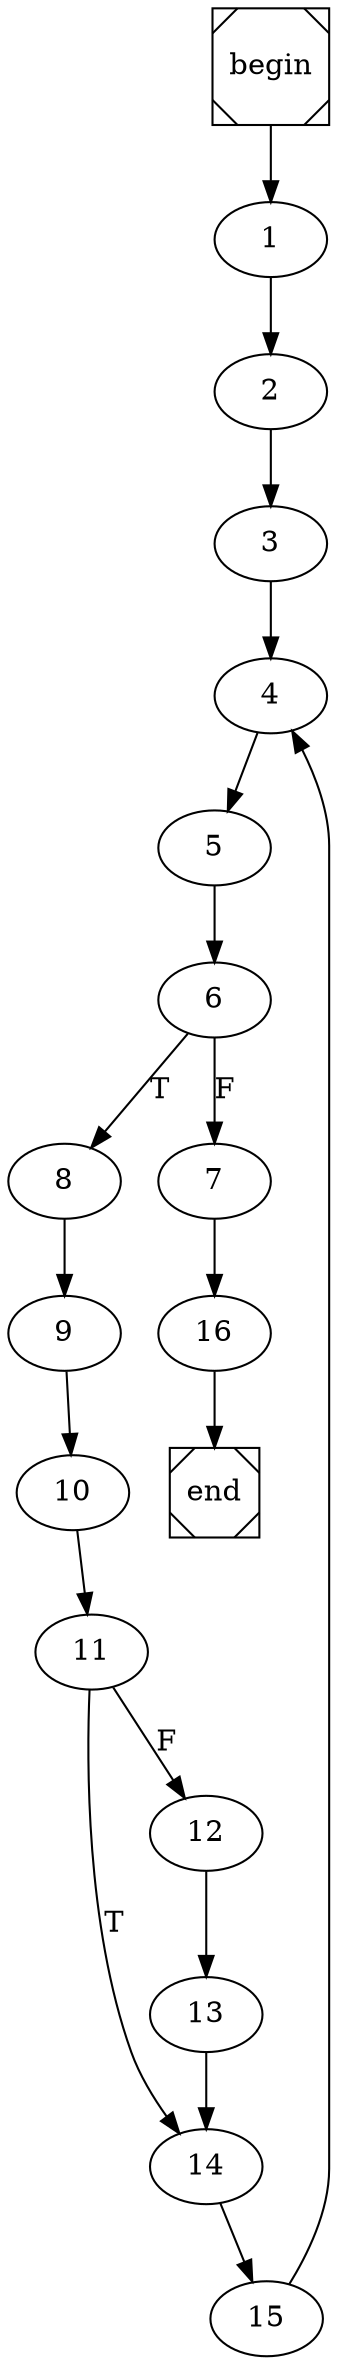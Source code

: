 digraph cfg {
	begin [shape=Msquare];
	end [shape=Msquare];
	begin -> 1;	1 -> 2;	2 -> 3;	3 -> 4;	4 -> 5;	5 -> 6;	6 -> 8[label=T];	6 -> 7[label=F];	7 -> 16;	8 -> 9;	9 -> 10;	10 -> 11;	11 -> 14[label=T];	11 -> 12[label=F];	12 -> 13;	13 -> 14;	14 -> 15;	15 -> 4;	16 -> end;}
